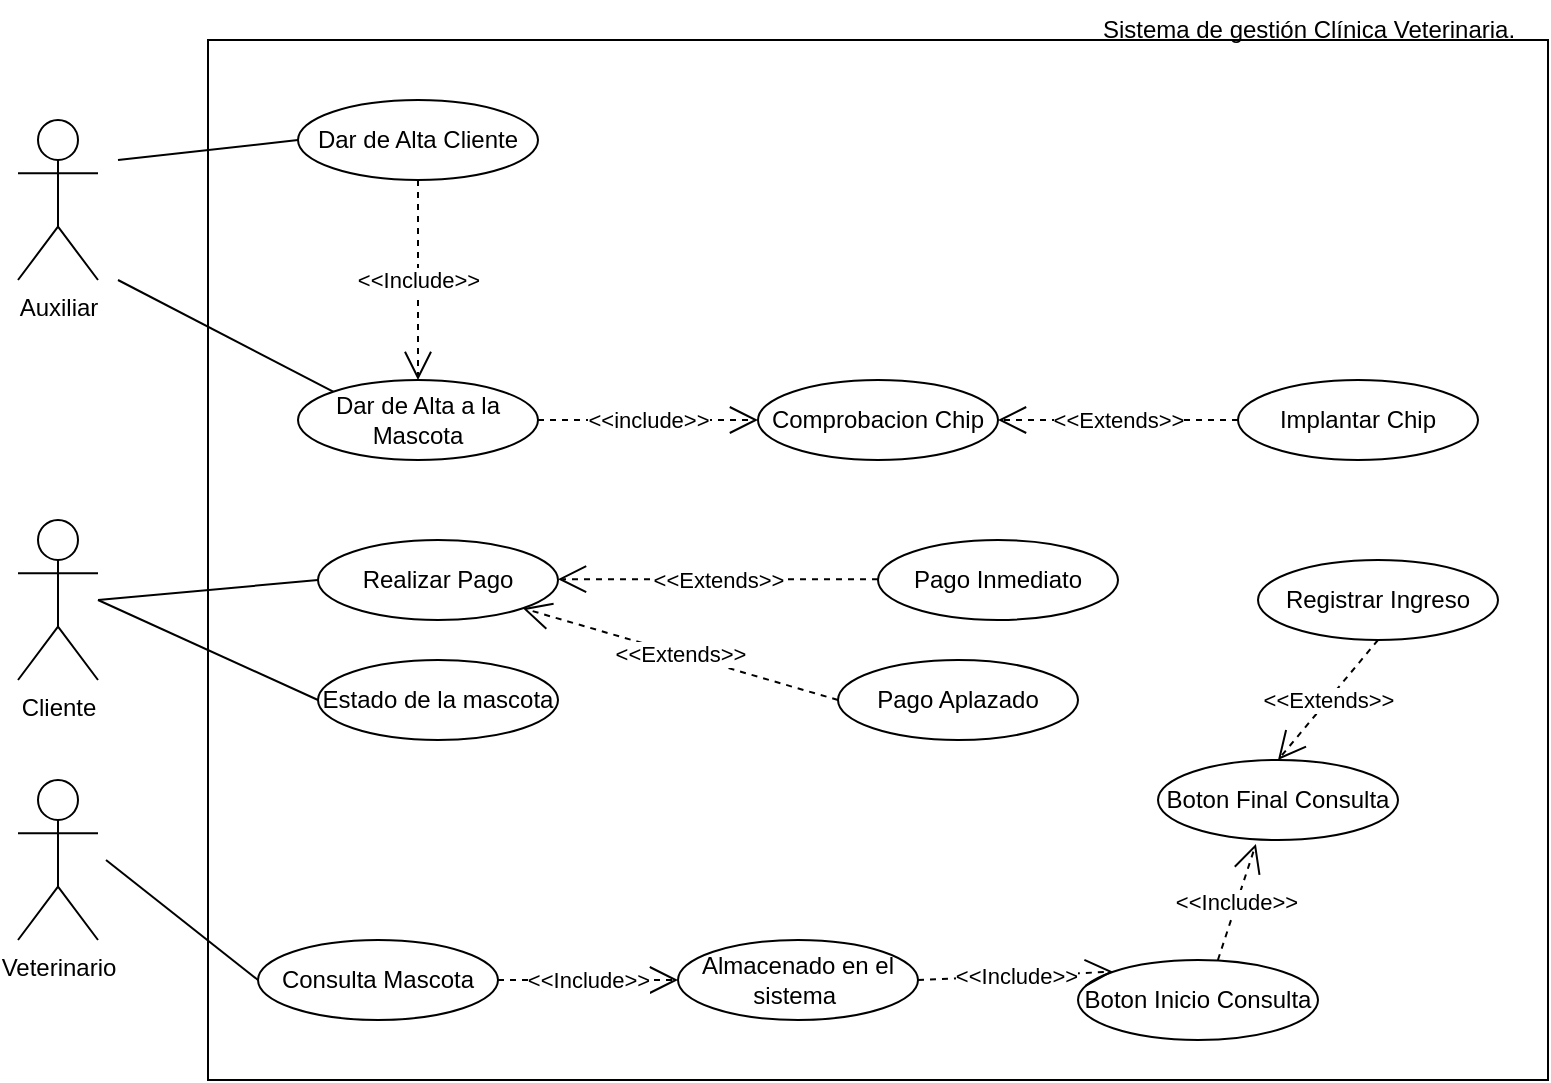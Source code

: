 <mxfile version="21.6.1" type="device">
  <diagram name="Página-1" id="fi8lzFhc5rjXXPcVrhPB">
    <mxGraphModel dx="1292" dy="753" grid="1" gridSize="10" guides="1" tooltips="1" connect="1" arrows="1" fold="1" page="1" pageScale="1" pageWidth="827" pageHeight="1169" math="0" shadow="0">
      <root>
        <mxCell id="0" />
        <mxCell id="1" parent="0" />
        <mxCell id="XKZtedWkZ06nAVgqdxrI-38" value="" style="rounded=0;whiteSpace=wrap;html=1;" parent="1" vertex="1">
          <mxGeometry x="215" y="150" width="670" height="520" as="geometry" />
        </mxCell>
        <mxCell id="XKZtedWkZ06nAVgqdxrI-1" value="Auxiliar" style="shape=umlActor;verticalLabelPosition=bottom;verticalAlign=top;html=1;outlineConnect=0;" parent="1" vertex="1">
          <mxGeometry x="120" y="190" width="40" height="80" as="geometry" />
        </mxCell>
        <mxCell id="XKZtedWkZ06nAVgqdxrI-2" value="Dar de Alta Cliente" style="ellipse;whiteSpace=wrap;html=1;" parent="1" vertex="1">
          <mxGeometry x="260" y="180" width="120" height="40" as="geometry" />
        </mxCell>
        <mxCell id="XKZtedWkZ06nAVgqdxrI-5" value="Cliente" style="shape=umlActor;verticalLabelPosition=bottom;verticalAlign=top;html=1;outlineConnect=0;" parent="1" vertex="1">
          <mxGeometry x="120" y="390" width="40" height="80" as="geometry" />
        </mxCell>
        <mxCell id="XKZtedWkZ06nAVgqdxrI-6" value="" style="endArrow=none;html=1;rounded=0;entryX=0;entryY=0.5;entryDx=0;entryDy=0;" parent="1" target="XKZtedWkZ06nAVgqdxrI-2" edge="1">
          <mxGeometry width="50" height="50" relative="1" as="geometry">
            <mxPoint x="170" y="210" as="sourcePoint" />
            <mxPoint x="220" y="160" as="targetPoint" />
          </mxGeometry>
        </mxCell>
        <mxCell id="XKZtedWkZ06nAVgqdxrI-7" value="Dar de Alta a la Mascota" style="ellipse;whiteSpace=wrap;html=1;" parent="1" vertex="1">
          <mxGeometry x="260" y="320" width="120" height="40" as="geometry" />
        </mxCell>
        <mxCell id="XKZtedWkZ06nAVgqdxrI-8" value="" style="endArrow=none;html=1;rounded=0;entryX=0;entryY=0;entryDx=0;entryDy=0;" parent="1" target="XKZtedWkZ06nAVgqdxrI-7" edge="1">
          <mxGeometry width="50" height="50" relative="1" as="geometry">
            <mxPoint x="170" y="270" as="sourcePoint" />
            <mxPoint x="240" y="260" as="targetPoint" />
          </mxGeometry>
        </mxCell>
        <mxCell id="XKZtedWkZ06nAVgqdxrI-10" value="&amp;lt;&amp;lt;Include&amp;gt;&amp;gt;" style="endArrow=open;endSize=12;dashed=1;html=1;rounded=0;exitX=0.5;exitY=1;exitDx=0;exitDy=0;" parent="1" source="XKZtedWkZ06nAVgqdxrI-2" target="XKZtedWkZ06nAVgqdxrI-7" edge="1">
          <mxGeometry width="160" relative="1" as="geometry">
            <mxPoint x="130" y="220" as="sourcePoint" />
            <mxPoint x="290" y="220" as="targetPoint" />
          </mxGeometry>
        </mxCell>
        <mxCell id="XKZtedWkZ06nAVgqdxrI-12" value="Comprobacion Chip" style="ellipse;whiteSpace=wrap;html=1;" parent="1" vertex="1">
          <mxGeometry x="490" y="320" width="120" height="40" as="geometry" />
        </mxCell>
        <mxCell id="XKZtedWkZ06nAVgqdxrI-15" value="&amp;lt;&amp;lt;include&amp;gt;&amp;gt;" style="endArrow=open;endSize=12;dashed=1;html=1;rounded=0;exitX=1;exitY=0.5;exitDx=0;exitDy=0;entryX=0;entryY=0.5;entryDx=0;entryDy=0;" parent="1" source="XKZtedWkZ06nAVgqdxrI-7" target="XKZtedWkZ06nAVgqdxrI-12" edge="1">
          <mxGeometry width="160" relative="1" as="geometry">
            <mxPoint x="460" y="330" as="sourcePoint" />
            <mxPoint x="460" y="230" as="targetPoint" />
          </mxGeometry>
        </mxCell>
        <mxCell id="XKZtedWkZ06nAVgqdxrI-17" value="Veterinario" style="shape=umlActor;verticalLabelPosition=bottom;verticalAlign=top;html=1;outlineConnect=0;" parent="1" vertex="1">
          <mxGeometry x="120" y="520" width="40" height="80" as="geometry" />
        </mxCell>
        <mxCell id="XKZtedWkZ06nAVgqdxrI-18" value="Consulta Mascota" style="ellipse;whiteSpace=wrap;html=1;" parent="1" vertex="1">
          <mxGeometry x="240" y="600" width="120" height="40" as="geometry" />
        </mxCell>
        <mxCell id="XKZtedWkZ06nAVgqdxrI-19" value="" style="endArrow=none;html=1;rounded=0;entryX=0;entryY=0.5;entryDx=0;entryDy=0;" parent="1" target="XKZtedWkZ06nAVgqdxrI-18" edge="1">
          <mxGeometry width="50" height="50" relative="1" as="geometry">
            <mxPoint x="164" y="560" as="sourcePoint" />
            <mxPoint x="278" y="519.86" as="targetPoint" />
          </mxGeometry>
        </mxCell>
        <mxCell id="XKZtedWkZ06nAVgqdxrI-21" value="&amp;lt;&amp;lt;Include&amp;gt;&amp;gt;" style="endArrow=open;endSize=12;dashed=1;html=1;rounded=0;entryX=0;entryY=0.5;entryDx=0;entryDy=0;exitX=1;exitY=0.5;exitDx=0;exitDy=0;" parent="1" target="XKZtedWkZ06nAVgqdxrI-22" edge="1" source="XKZtedWkZ06nAVgqdxrI-18">
          <mxGeometry width="160" relative="1" as="geometry">
            <mxPoint x="360" y="560" as="sourcePoint" />
            <mxPoint x="450" y="560" as="targetPoint" />
            <mxPoint as="offset" />
          </mxGeometry>
        </mxCell>
        <mxCell id="XKZtedWkZ06nAVgqdxrI-22" value="Almacenado en el sistema&amp;nbsp;" style="ellipse;whiteSpace=wrap;html=1;" parent="1" vertex="1">
          <mxGeometry x="450" y="600" width="120" height="40" as="geometry" />
        </mxCell>
        <mxCell id="XKZtedWkZ06nAVgqdxrI-23" value="Boton Inicio Consulta" style="ellipse;whiteSpace=wrap;html=1;" parent="1" vertex="1">
          <mxGeometry x="650" y="610" width="120" height="40" as="geometry" />
        </mxCell>
        <mxCell id="XKZtedWkZ06nAVgqdxrI-25" value="&amp;lt;&amp;lt;Include&amp;gt;&amp;gt;" style="endArrow=open;endSize=12;dashed=1;html=1;rounded=0;entryX=0;entryY=0;entryDx=0;entryDy=0;exitX=1;exitY=0.5;exitDx=0;exitDy=0;" parent="1" source="XKZtedWkZ06nAVgqdxrI-22" target="XKZtedWkZ06nAVgqdxrI-23" edge="1">
          <mxGeometry width="160" relative="1" as="geometry">
            <mxPoint x="600" y="560" as="sourcePoint" />
            <mxPoint x="720" y="560" as="targetPoint" />
            <mxPoint as="offset" />
          </mxGeometry>
        </mxCell>
        <mxCell id="XKZtedWkZ06nAVgqdxrI-26" value="Boton Final Consulta" style="ellipse;whiteSpace=wrap;html=1;" parent="1" vertex="1">
          <mxGeometry x="690" y="510" width="120" height="40" as="geometry" />
        </mxCell>
        <mxCell id="XKZtedWkZ06nAVgqdxrI-27" value="&amp;lt;&amp;lt;Include&amp;gt;&amp;gt;" style="endArrow=open;endSize=12;dashed=1;html=1;rounded=0;entryX=0.408;entryY=1.05;entryDx=0;entryDy=0;exitX=0.583;exitY=0;exitDx=0;exitDy=0;exitPerimeter=0;entryPerimeter=0;" parent="1" source="XKZtedWkZ06nAVgqdxrI-23" target="XKZtedWkZ06nAVgqdxrI-26" edge="1">
          <mxGeometry width="160" relative="1" as="geometry">
            <mxPoint x="720" y="510" as="sourcePoint" />
            <mxPoint x="758" y="454" as="targetPoint" />
            <mxPoint as="offset" />
          </mxGeometry>
        </mxCell>
        <mxCell id="XKZtedWkZ06nAVgqdxrI-28" value="Registrar Ingreso" style="ellipse;whiteSpace=wrap;html=1;" parent="1" vertex="1">
          <mxGeometry x="740" y="410" width="120" height="40" as="geometry" />
        </mxCell>
        <mxCell id="XKZtedWkZ06nAVgqdxrI-29" value="Estado de la mascota" style="ellipse;whiteSpace=wrap;html=1;" parent="1" vertex="1">
          <mxGeometry x="270" y="460" width="120" height="40" as="geometry" />
        </mxCell>
        <mxCell id="XKZtedWkZ06nAVgqdxrI-30" value="" style="endArrow=none;html=1;rounded=0;entryX=0;entryY=0.5;entryDx=0;entryDy=0;" parent="1" target="XKZtedWkZ06nAVgqdxrI-29" edge="1">
          <mxGeometry width="50" height="50" relative="1" as="geometry">
            <mxPoint x="160" y="430" as="sourcePoint" />
            <mxPoint x="274" y="394" as="targetPoint" />
          </mxGeometry>
        </mxCell>
        <mxCell id="XKZtedWkZ06nAVgqdxrI-32" value="&amp;lt;&amp;lt;Extends&amp;gt;&amp;gt;" style="endArrow=open;endSize=12;dashed=1;html=1;rounded=0;exitX=0.5;exitY=1;exitDx=0;exitDy=0;entryX=0.5;entryY=0;entryDx=0;entryDy=0;" parent="1" source="XKZtedWkZ06nAVgqdxrI-28" target="XKZtedWkZ06nAVgqdxrI-26" edge="1">
          <mxGeometry width="160" relative="1" as="geometry">
            <mxPoint x="740" y="510" as="sourcePoint" />
            <mxPoint x="750" y="460" as="targetPoint" />
          </mxGeometry>
        </mxCell>
        <mxCell id="XKZtedWkZ06nAVgqdxrI-34" value="Realizar Pago" style="ellipse;whiteSpace=wrap;html=1;" parent="1" vertex="1">
          <mxGeometry x="270" y="400" width="120" height="40" as="geometry" />
        </mxCell>
        <mxCell id="XKZtedWkZ06nAVgqdxrI-35" value="Pago Inmediato" style="ellipse;whiteSpace=wrap;html=1;" parent="1" vertex="1">
          <mxGeometry x="550" y="400" width="120" height="40" as="geometry" />
        </mxCell>
        <mxCell id="XKZtedWkZ06nAVgqdxrI-36" value="&amp;lt;&amp;lt;Extends&amp;gt;&amp;gt;" style="endArrow=open;endSize=12;dashed=1;html=1;rounded=0;entryX=1;entryY=0.5;entryDx=0;entryDy=0;exitX=0;exitY=0.5;exitDx=0;exitDy=0;" parent="1" edge="1">
          <mxGeometry width="160" relative="1" as="geometry">
            <mxPoint x="550" y="419.58" as="sourcePoint" />
            <mxPoint x="390" y="419.58" as="targetPoint" />
          </mxGeometry>
        </mxCell>
        <mxCell id="XKZtedWkZ06nAVgqdxrI-37" value="" style="endArrow=none;html=1;rounded=0;entryX=0;entryY=0.5;entryDx=0;entryDy=0;" parent="1" target="XKZtedWkZ06nAVgqdxrI-34" edge="1">
          <mxGeometry width="50" height="50" relative="1" as="geometry">
            <mxPoint x="160" y="430" as="sourcePoint" />
            <mxPoint x="270" y="455" as="targetPoint" />
          </mxGeometry>
        </mxCell>
        <mxCell id="XKZtedWkZ06nAVgqdxrI-39" value="Sistema de gestión Clínica Veterinaria." style="text;html=1;align=center;verticalAlign=middle;resizable=0;points=[];autosize=1;strokeColor=none;fillColor=none;" parent="1" vertex="1">
          <mxGeometry x="650" y="130" width="230" height="30" as="geometry" />
        </mxCell>
        <mxCell id="4fL-eHZq-ItTS2MTkPju-1" value="Implantar Chip" style="ellipse;whiteSpace=wrap;html=1;" parent="1" vertex="1">
          <mxGeometry x="730" y="320" width="120" height="40" as="geometry" />
        </mxCell>
        <mxCell id="4fL-eHZq-ItTS2MTkPju-2" value="&amp;lt;&amp;lt;Extends&amp;gt;&amp;gt;" style="endArrow=open;endSize=12;dashed=1;html=1;rounded=0;entryX=1;entryY=0.5;entryDx=0;entryDy=0;exitX=0;exitY=0.5;exitDx=0;exitDy=0;" parent="1" source="4fL-eHZq-ItTS2MTkPju-1" target="XKZtedWkZ06nAVgqdxrI-12" edge="1">
          <mxGeometry width="160" relative="1" as="geometry">
            <mxPoint x="560" y="429.58" as="sourcePoint" />
            <mxPoint x="400" y="429.58" as="targetPoint" />
          </mxGeometry>
        </mxCell>
        <mxCell id="4fL-eHZq-ItTS2MTkPju-4" value="&amp;lt;&amp;lt;Extends&amp;gt;&amp;gt;" style="endArrow=open;endSize=12;dashed=1;html=1;rounded=0;exitX=0;exitY=0.5;exitDx=0;exitDy=0;entryX=1;entryY=1;entryDx=0;entryDy=0;" parent="1" source="4fL-eHZq-ItTS2MTkPju-5" target="XKZtedWkZ06nAVgqdxrI-34" edge="1">
          <mxGeometry width="160" relative="1" as="geometry">
            <mxPoint x="570" y="439.58" as="sourcePoint" />
            <mxPoint x="410" y="439.58" as="targetPoint" />
          </mxGeometry>
        </mxCell>
        <mxCell id="4fL-eHZq-ItTS2MTkPju-5" value="Pago Aplazado" style="ellipse;whiteSpace=wrap;html=1;" parent="1" vertex="1">
          <mxGeometry x="530" y="460" width="120" height="40" as="geometry" />
        </mxCell>
      </root>
    </mxGraphModel>
  </diagram>
</mxfile>
